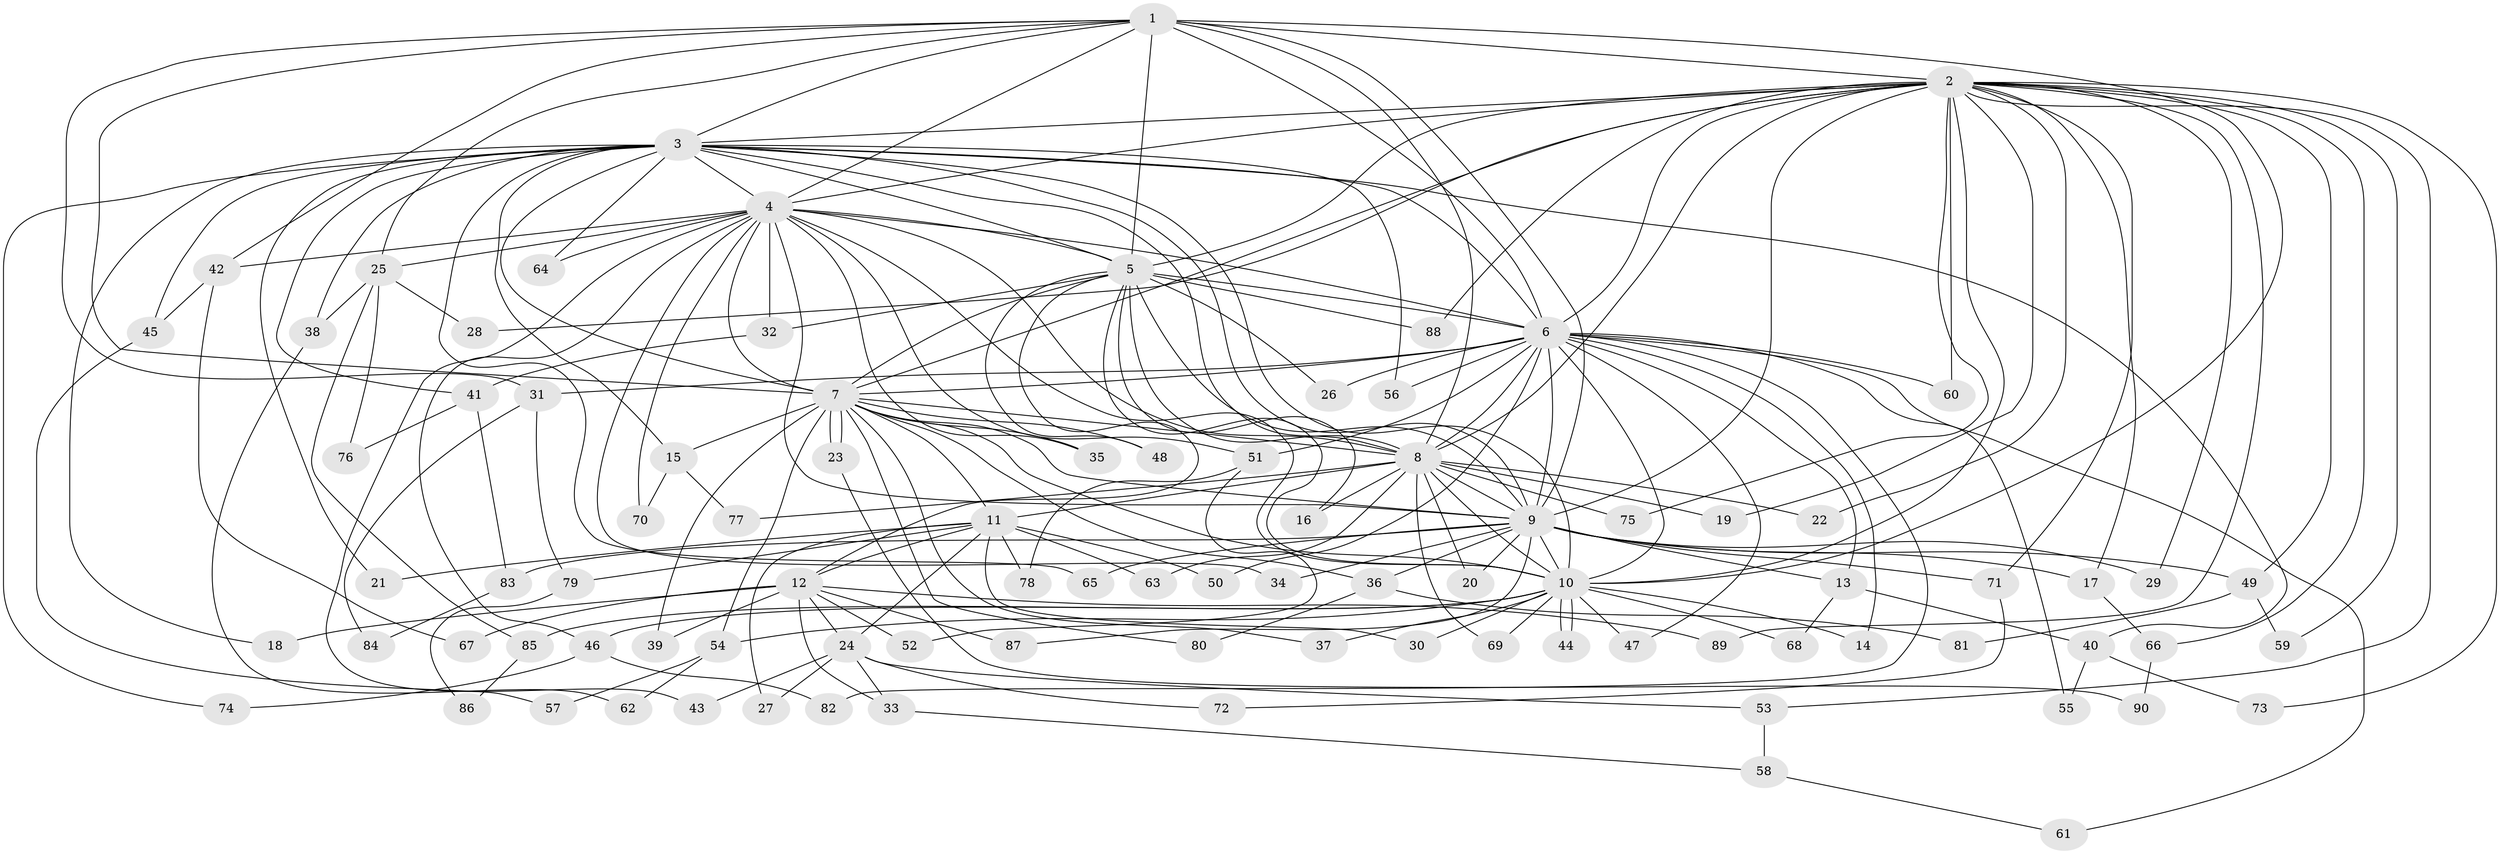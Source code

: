 // coarse degree distribution, {15: 0.022222222222222223, 21: 0.022222222222222223, 17: 0.044444444444444446, 9: 0.022222222222222223, 8: 0.022222222222222223, 14: 0.044444444444444446, 10: 0.022222222222222223, 12: 0.022222222222222223, 4: 0.08888888888888889, 2: 0.4888888888888889, 3: 0.13333333333333333, 5: 0.044444444444444446, 1: 0.022222222222222223}
// Generated by graph-tools (version 1.1) at 2025/49/03/04/25 22:49:55]
// undirected, 90 vertices, 205 edges
graph export_dot {
  node [color=gray90,style=filled];
  1;
  2;
  3;
  4;
  5;
  6;
  7;
  8;
  9;
  10;
  11;
  12;
  13;
  14;
  15;
  16;
  17;
  18;
  19;
  20;
  21;
  22;
  23;
  24;
  25;
  26;
  27;
  28;
  29;
  30;
  31;
  32;
  33;
  34;
  35;
  36;
  37;
  38;
  39;
  40;
  41;
  42;
  43;
  44;
  45;
  46;
  47;
  48;
  49;
  50;
  51;
  52;
  53;
  54;
  55;
  56;
  57;
  58;
  59;
  60;
  61;
  62;
  63;
  64;
  65;
  66;
  67;
  68;
  69;
  70;
  71;
  72;
  73;
  74;
  75;
  76;
  77;
  78;
  79;
  80;
  81;
  82;
  83;
  84;
  85;
  86;
  87;
  88;
  89;
  90;
  1 -- 2;
  1 -- 3;
  1 -- 4;
  1 -- 5;
  1 -- 6;
  1 -- 7;
  1 -- 8;
  1 -- 9;
  1 -- 10;
  1 -- 25;
  1 -- 31;
  1 -- 42;
  2 -- 3;
  2 -- 4;
  2 -- 5;
  2 -- 6;
  2 -- 7;
  2 -- 8;
  2 -- 9;
  2 -- 10;
  2 -- 17;
  2 -- 19;
  2 -- 22;
  2 -- 28;
  2 -- 29;
  2 -- 49;
  2 -- 53;
  2 -- 59;
  2 -- 60;
  2 -- 66;
  2 -- 71;
  2 -- 73;
  2 -- 75;
  2 -- 88;
  2 -- 89;
  3 -- 4;
  3 -- 5;
  3 -- 6;
  3 -- 7;
  3 -- 8;
  3 -- 9;
  3 -- 10;
  3 -- 15;
  3 -- 18;
  3 -- 21;
  3 -- 38;
  3 -- 40;
  3 -- 41;
  3 -- 45;
  3 -- 56;
  3 -- 64;
  3 -- 65;
  3 -- 74;
  4 -- 5;
  4 -- 6;
  4 -- 7;
  4 -- 8;
  4 -- 9;
  4 -- 10;
  4 -- 25;
  4 -- 32;
  4 -- 34;
  4 -- 35;
  4 -- 42;
  4 -- 43;
  4 -- 46;
  4 -- 51;
  4 -- 64;
  4 -- 70;
  5 -- 6;
  5 -- 7;
  5 -- 8;
  5 -- 9;
  5 -- 10;
  5 -- 12;
  5 -- 16;
  5 -- 26;
  5 -- 32;
  5 -- 48;
  5 -- 88;
  6 -- 7;
  6 -- 8;
  6 -- 9;
  6 -- 10;
  6 -- 13;
  6 -- 14;
  6 -- 26;
  6 -- 31;
  6 -- 47;
  6 -- 50;
  6 -- 51;
  6 -- 55;
  6 -- 56;
  6 -- 60;
  6 -- 61;
  6 -- 82;
  7 -- 8;
  7 -- 9;
  7 -- 10;
  7 -- 11;
  7 -- 15;
  7 -- 23;
  7 -- 23;
  7 -- 35;
  7 -- 36;
  7 -- 37;
  7 -- 39;
  7 -- 48;
  7 -- 54;
  7 -- 80;
  8 -- 9;
  8 -- 10;
  8 -- 11;
  8 -- 16;
  8 -- 19;
  8 -- 20;
  8 -- 22;
  8 -- 63;
  8 -- 69;
  8 -- 75;
  8 -- 77;
  9 -- 10;
  9 -- 13;
  9 -- 17;
  9 -- 20;
  9 -- 29;
  9 -- 34;
  9 -- 36;
  9 -- 49;
  9 -- 65;
  9 -- 71;
  9 -- 83;
  9 -- 87;
  10 -- 14;
  10 -- 30;
  10 -- 37;
  10 -- 44;
  10 -- 44;
  10 -- 46;
  10 -- 47;
  10 -- 54;
  10 -- 68;
  10 -- 69;
  10 -- 85;
  11 -- 12;
  11 -- 21;
  11 -- 24;
  11 -- 27;
  11 -- 30;
  11 -- 50;
  11 -- 63;
  11 -- 78;
  11 -- 79;
  12 -- 18;
  12 -- 24;
  12 -- 33;
  12 -- 39;
  12 -- 52;
  12 -- 67;
  12 -- 87;
  12 -- 89;
  13 -- 40;
  13 -- 68;
  15 -- 70;
  15 -- 77;
  17 -- 66;
  23 -- 90;
  24 -- 27;
  24 -- 33;
  24 -- 43;
  24 -- 53;
  24 -- 72;
  25 -- 28;
  25 -- 38;
  25 -- 76;
  25 -- 85;
  31 -- 79;
  31 -- 84;
  32 -- 41;
  33 -- 58;
  36 -- 80;
  36 -- 81;
  38 -- 62;
  40 -- 55;
  40 -- 73;
  41 -- 76;
  41 -- 83;
  42 -- 45;
  42 -- 67;
  45 -- 57;
  46 -- 74;
  46 -- 82;
  49 -- 59;
  49 -- 81;
  51 -- 52;
  51 -- 78;
  53 -- 58;
  54 -- 57;
  54 -- 62;
  58 -- 61;
  66 -- 90;
  71 -- 72;
  79 -- 86;
  83 -- 84;
  85 -- 86;
}
